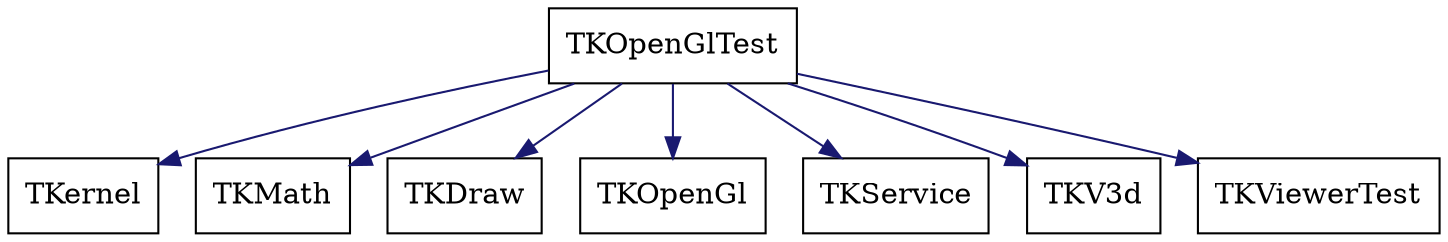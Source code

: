 digraph schema_TKOpenGlTest
{
	TKOpenGlTest [ URL = "toolkit_tkopengltest.html", shape = box ]
	TKernel [ URL = "toolkit_tkernel.html" , shape = box ]
	TKOpenGlTest -> TKernel [ color = "midnightblue", style = "solid" ]
	TKMath [ URL = "toolkit_tkmath.html" , shape = box ]
	TKOpenGlTest -> TKMath [ color = "midnightblue", style = "solid" ]
	TKDraw [ URL = "toolkit_tkdraw.html" , shape = box ]
	TKOpenGlTest -> TKDraw [ color = "midnightblue", style = "solid" ]
	TKOpenGl [ URL = "toolkit_tkopengl.html" , shape = box ]
	TKOpenGlTest -> TKOpenGl [ color = "midnightblue", style = "solid" ]
	TKService [ URL = "toolkit_tkservice.html" , shape = box ]
	TKOpenGlTest -> TKService [ color = "midnightblue", style = "solid" ]
	TKV3d [ URL = "toolkit_tkv3d.html" , shape = box ]
	TKOpenGlTest -> TKV3d [ color = "midnightblue", style = "solid" ]
	TKViewerTest [ URL = "toolkit_tkviewertest.html" , shape = box ]
	TKOpenGlTest -> TKViewerTest [ color = "midnightblue", style = "solid" ]
	aspect = 1
}
